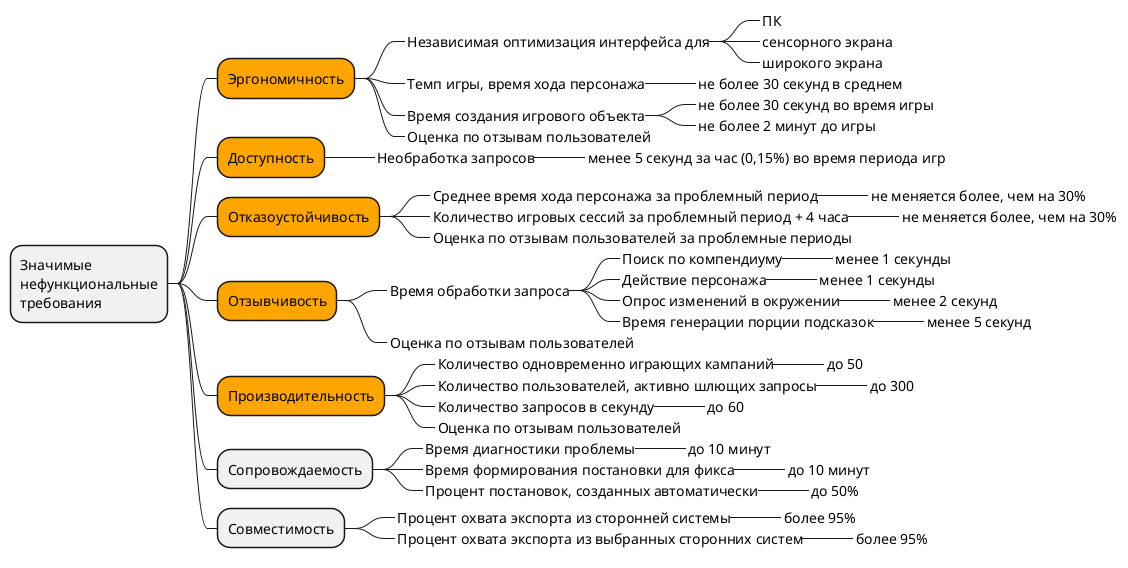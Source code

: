@startmindmap
* Значимые\nнефункциональные\nтребования
**[#Orange] Эргономичность
***_ Независимая оптимизация интерфейса для
****_ ПК
****_ сенсорного экрана
****_ широкого экрана
***_ Темп игры, время хода персонажа
****_ не более 30 секунд в среднем
***_ Время создания игрового объекта
****_ не более 30 секунд во время игры
****_ не более 2 минут до игры
***_ Оценка по отзывам пользователей
**[#Orange] Доступность
***_ Необработка запросов
****_ менее 5 секунд за час (0,15%) во время периода игр
**[#Orange] Отказоустойчивость
***_ Среднее время хода персонажа за проблемный период
****_ не меняется более, чем на 30%
***_ Количество игровых сессий за проблемный период + 4 часа
****_ не меняется более, чем на 30%
***_ Оценка по отзывам пользователей за проблемные периоды
**[#Orange] Отзывчивость
***_ Время обработки запроса
****_ Поиск по компендиуму
*****_ менее 1 секунды
****_ Действие персонажа
*****_ менее 1 секунды
****_ Опрос изменений в окружении
*****_ менее 2 секунд
****_ Время генерации порции подсказок
*****_ менее 5 секунд
***_ Оценка по отзывам пользователей
**[#Orange] Производительность
***_ Количество одновременно играющих кампаний
****_ до 50
***_ Количество пользователей, активно шлющих запросы
****_ до 300
***_ Количество запросов в секунду
****_ до 60
***_ Оценка по отзывам пользователей
** Сопровождаемость
***_ Время диагностики проблемы
****_ до 10 минут
***_ Время формирования постановки для фикса
****_ до 10 минут
***_ Процент постановок, созданных автоматически
****_ до 50%
** Совместимость
***_ Процент охвата экспорта из сторонней системы
****_ более 95%
***_ Процент охвата экспорта из выбранных сторонних систем
****_ более 95%
@endmindmap
